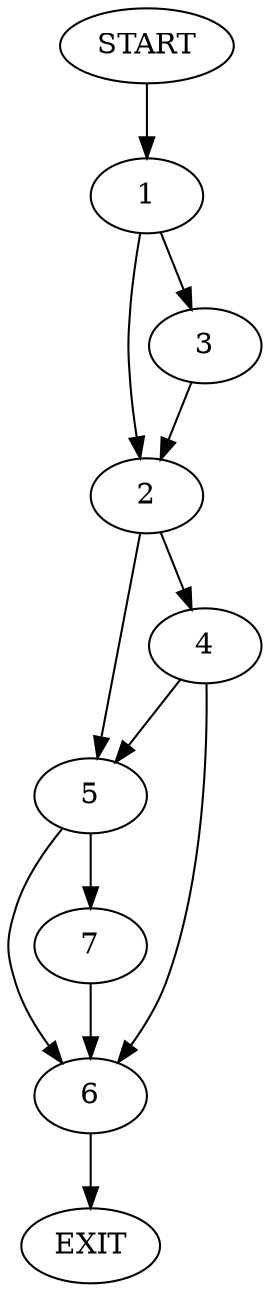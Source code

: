 digraph {
0 [label="START"]
8 [label="EXIT"]
0 -> 1
1 -> 2
1 -> 3
2 -> 4
2 -> 5
3 -> 2
5 -> 6
5 -> 7
4 -> 6
4 -> 5
6 -> 8
7 -> 6
}
